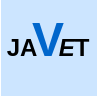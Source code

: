 <mxfile version="14.9.6" type="device"><diagram id="CHu1ZlpHBPhQGemirXZb" name="Page-1"><mxGraphModel dx="272" dy="242" grid="1" gridSize="10" guides="1" tooltips="1" connect="1" arrows="1" fold="1" page="1" pageScale="1" pageWidth="850" pageHeight="1100" math="0" shadow="0"><root><mxCell id="0"/><mxCell id="1" parent="0"/><mxCell id="9jHNQohJ6zs4diYaYj3G-79" style="edgeStyle=orthogonalEdgeStyle;rounded=0;orthogonalLoop=1;jettySize=auto;html=1;exitX=0.5;exitY=1;exitDx=0;exitDy=0;entryX=0;entryY=0.5;entryDx=0;entryDy=0;endArrow=none;endFill=0;fontSize=10;fontColor=#4D4D4D;" parent="1" edge="1"><mxGeometry relative="1" as="geometry"><Array as="points"><mxPoint x="70" y="210"/></Array><mxPoint x="70" y="190" as="sourcePoint"/></mxGeometry></mxCell><mxCell id="WTBzGgzZUiIJDLnYGgjZ-8" value="" style="whiteSpace=wrap;html=1;aspect=fixed;fontFamily=Helvetica;fontSize=24;fontColor=#0066CC;verticalAlign=middle;strokeColor=none;fillColor=#CCE5FF;" vertex="1" parent="1"><mxGeometry x="160.5" y="110" width="48" height="48" as="geometry"/></mxCell><mxCell id="WTBzGgzZUiIJDLnYGgjZ-3" value="JA" style="text;html=1;strokeColor=none;fillColor=none;align=center;verticalAlign=middle;whiteSpace=wrap;rounded=0;labelPosition=center;verticalLabelPosition=middle;fontStyle=1" vertex="1" parent="1"><mxGeometry x="165" y="124" width="12.22" height="20" as="geometry"/></mxCell><mxCell id="WTBzGgzZUiIJDLnYGgjZ-4" value="E&lt;span style=&quot;font-style: normal&quot;&gt;T&lt;/span&gt;" style="text;html=1;strokeColor=none;fillColor=none;align=center;verticalAlign=middle;whiteSpace=wrap;rounded=0;fontStyle=3" vertex="1" parent="1"><mxGeometry x="189.78" y="124" width="14.22" height="20" as="geometry"/></mxCell><mxCell id="WTBzGgzZUiIJDLnYGgjZ-5" value="V" style="text;html=1;strokeColor=none;fillColor=none;align=center;verticalAlign=middle;whiteSpace=wrap;rounded=0;fontFamily=Helvetica;fontColor=#0066CC;fontStyle=1;fontSize=24;" vertex="1" parent="1"><mxGeometry x="173.333" y="120" width="22.222" height="20" as="geometry"/></mxCell></root></mxGraphModel></diagram></mxfile>
